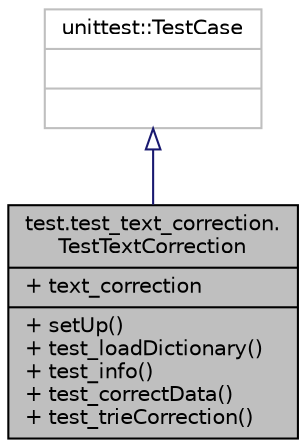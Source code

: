 digraph "test.test_text_correction.TestTextCorrection"
{
 // LATEX_PDF_SIZE
  edge [fontname="Helvetica",fontsize="10",labelfontname="Helvetica",labelfontsize="10"];
  node [fontname="Helvetica",fontsize="10",shape=record];
  Node2 [label="{test.test_text_correction.\lTestTextCorrection\n|+ text_correction\l|+ setUp()\l+ test_loadDictionary()\l+ test_info()\l+ test_correctData()\l+ test_trieCorrection()\l}",height=0.2,width=0.4,color="black", fillcolor="grey75", style="filled", fontcolor="black",tooltip=" "];
  Node3 -> Node2 [dir="back",color="midnightblue",fontsize="10",style="solid",arrowtail="onormal",fontname="Helvetica"];
  Node3 [label="{unittest::TestCase\n||}",height=0.2,width=0.4,color="grey75", fillcolor="white", style="filled",tooltip=" "];
}
